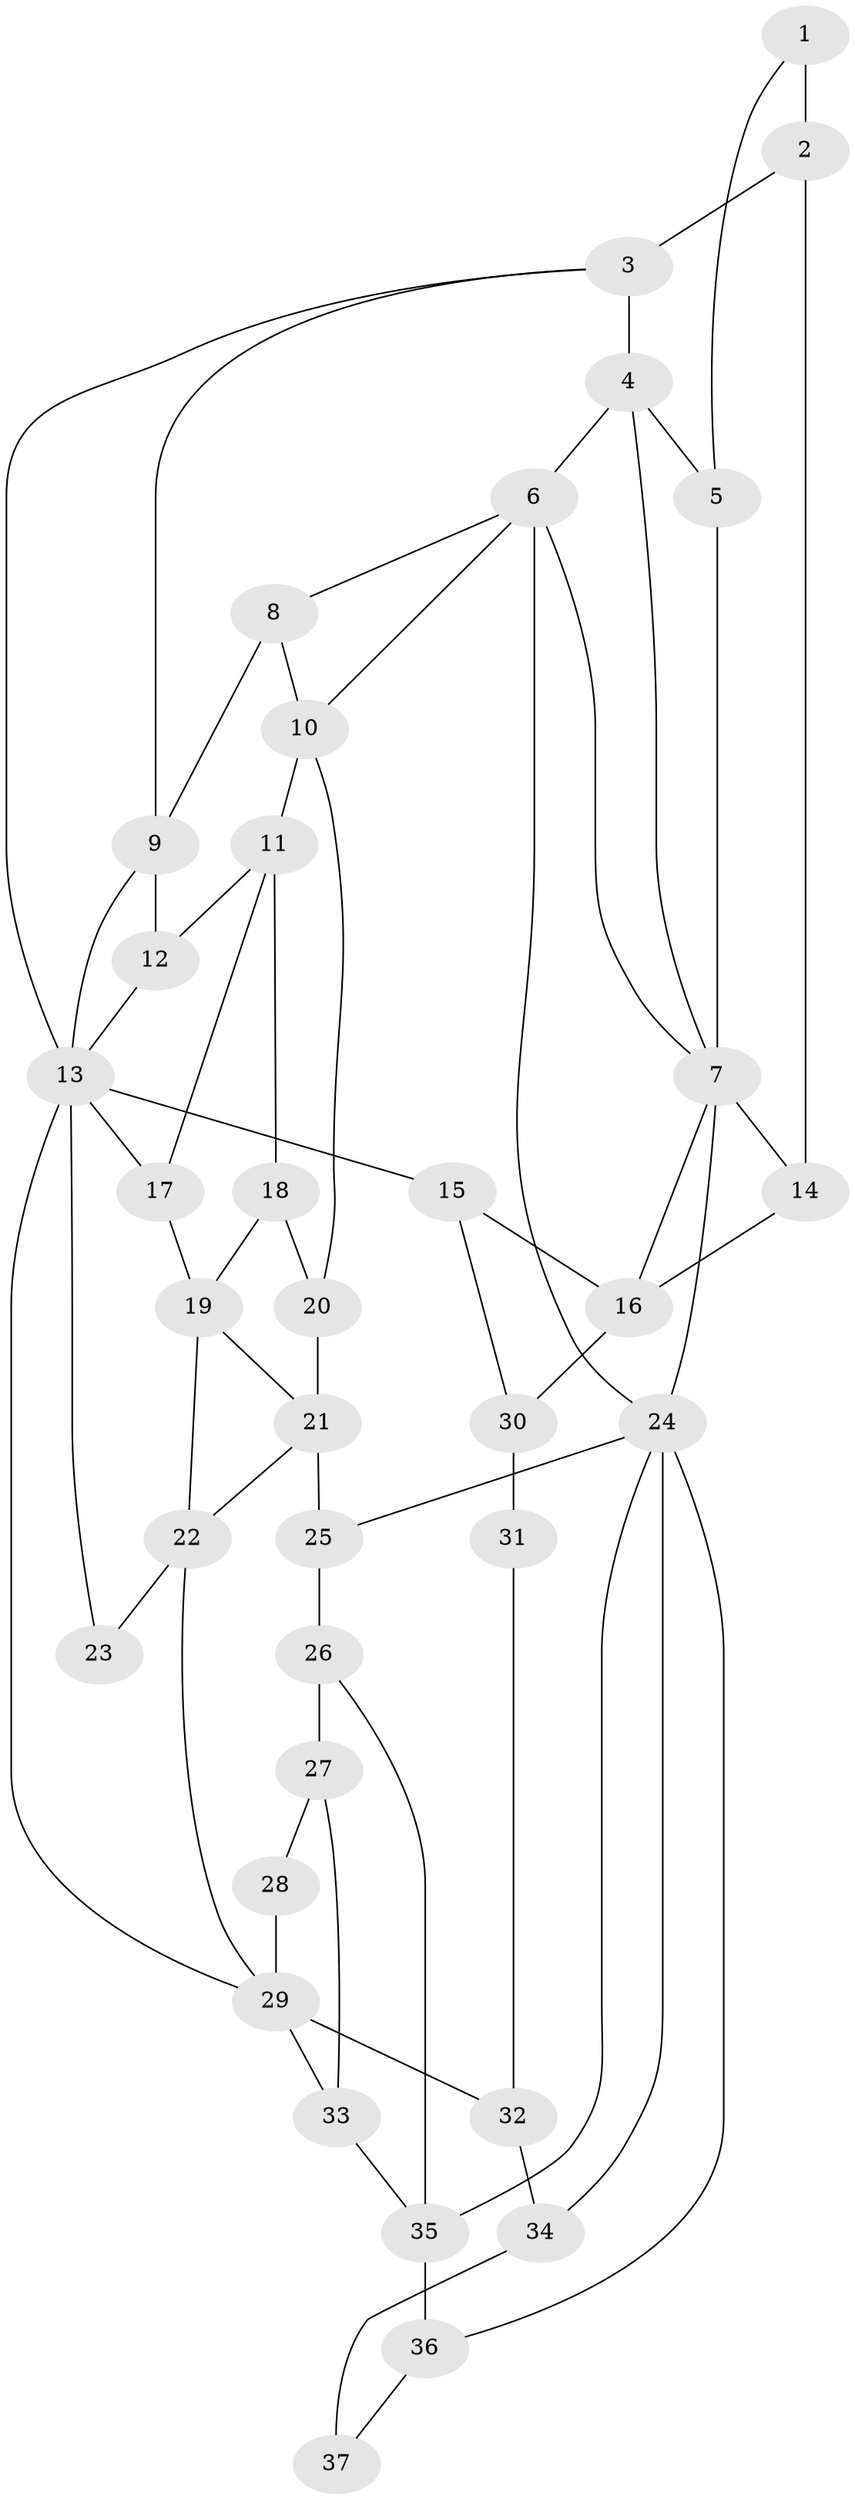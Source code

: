 // original degree distribution, {3: 0.017094017094017096, 4: 0.26495726495726496, 5: 0.47863247863247865, 6: 0.23931623931623933}
// Generated by graph-tools (version 1.1) at 2025/54/03/04/25 22:54:37]
// undirected, 37 vertices, 65 edges
graph export_dot {
  node [color=gray90,style=filled];
  1;
  2;
  3;
  4;
  5;
  6;
  7;
  8;
  9;
  10;
  11;
  12;
  13;
  14;
  15;
  16;
  17;
  18;
  19;
  20;
  21;
  22;
  23;
  24;
  25;
  26;
  27;
  28;
  29;
  30;
  31;
  32;
  33;
  34;
  35;
  36;
  37;
  1 -- 2 [weight=2.0];
  1 -- 5 [weight=1.0];
  2 -- 3 [weight=2.0];
  2 -- 14 [weight=2.0];
  3 -- 4 [weight=1.0];
  3 -- 9 [weight=1.0];
  3 -- 13 [weight=1.0];
  4 -- 5 [weight=1.0];
  4 -- 6 [weight=1.0];
  4 -- 7 [weight=1.0];
  5 -- 7 [weight=1.0];
  6 -- 7 [weight=1.0];
  6 -- 8 [weight=1.0];
  6 -- 10 [weight=1.0];
  6 -- 24 [weight=1.0];
  7 -- 14 [weight=1.0];
  7 -- 16 [weight=1.0];
  7 -- 24 [weight=2.0];
  8 -- 9 [weight=2.0];
  8 -- 10 [weight=1.0];
  9 -- 12 [weight=1.0];
  9 -- 13 [weight=2.0];
  10 -- 11 [weight=2.0];
  10 -- 20 [weight=1.0];
  11 -- 12 [weight=2.0];
  11 -- 17 [weight=1.0];
  11 -- 18 [weight=1.0];
  12 -- 13 [weight=1.0];
  13 -- 15 [weight=1.0];
  13 -- 17 [weight=1.0];
  13 -- 23 [weight=1.0];
  13 -- 29 [weight=1.0];
  14 -- 16 [weight=2.0];
  15 -- 16 [weight=1.0];
  15 -- 30 [weight=1.0];
  16 -- 30 [weight=1.0];
  17 -- 19 [weight=2.0];
  18 -- 19 [weight=2.0];
  18 -- 20 [weight=1.0];
  19 -- 21 [weight=1.0];
  19 -- 22 [weight=1.0];
  20 -- 21 [weight=1.0];
  21 -- 22 [weight=1.0];
  21 -- 25 [weight=2.0];
  22 -- 23 [weight=2.0];
  22 -- 29 [weight=1.0];
  24 -- 25 [weight=1.0];
  24 -- 34 [weight=2.0];
  24 -- 35 [weight=1.0];
  24 -- 36 [weight=1.0];
  25 -- 26 [weight=2.0];
  26 -- 27 [weight=2.0];
  26 -- 35 [weight=2.0];
  27 -- 28 [weight=2.0];
  27 -- 33 [weight=1.0];
  28 -- 29 [weight=1.0];
  29 -- 32 [weight=1.0];
  29 -- 33 [weight=1.0];
  30 -- 31 [weight=4.0];
  31 -- 32 [weight=2.0];
  32 -- 34 [weight=2.0];
  33 -- 35 [weight=2.0];
  34 -- 37 [weight=2.0];
  35 -- 36 [weight=4.0];
  36 -- 37 [weight=1.0];
}

